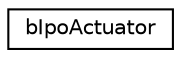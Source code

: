digraph G
{
  edge [fontname="Helvetica",fontsize="10",labelfontname="Helvetica",labelfontsize="10"];
  node [fontname="Helvetica",fontsize="10",shape=record];
  rankdir=LR;
  Node1 [label="bIpoActuator",height=0.2,width=0.4,color="black", fillcolor="white", style="filled",URL="$d1/d86/structbIpoActuator.html"];
}
